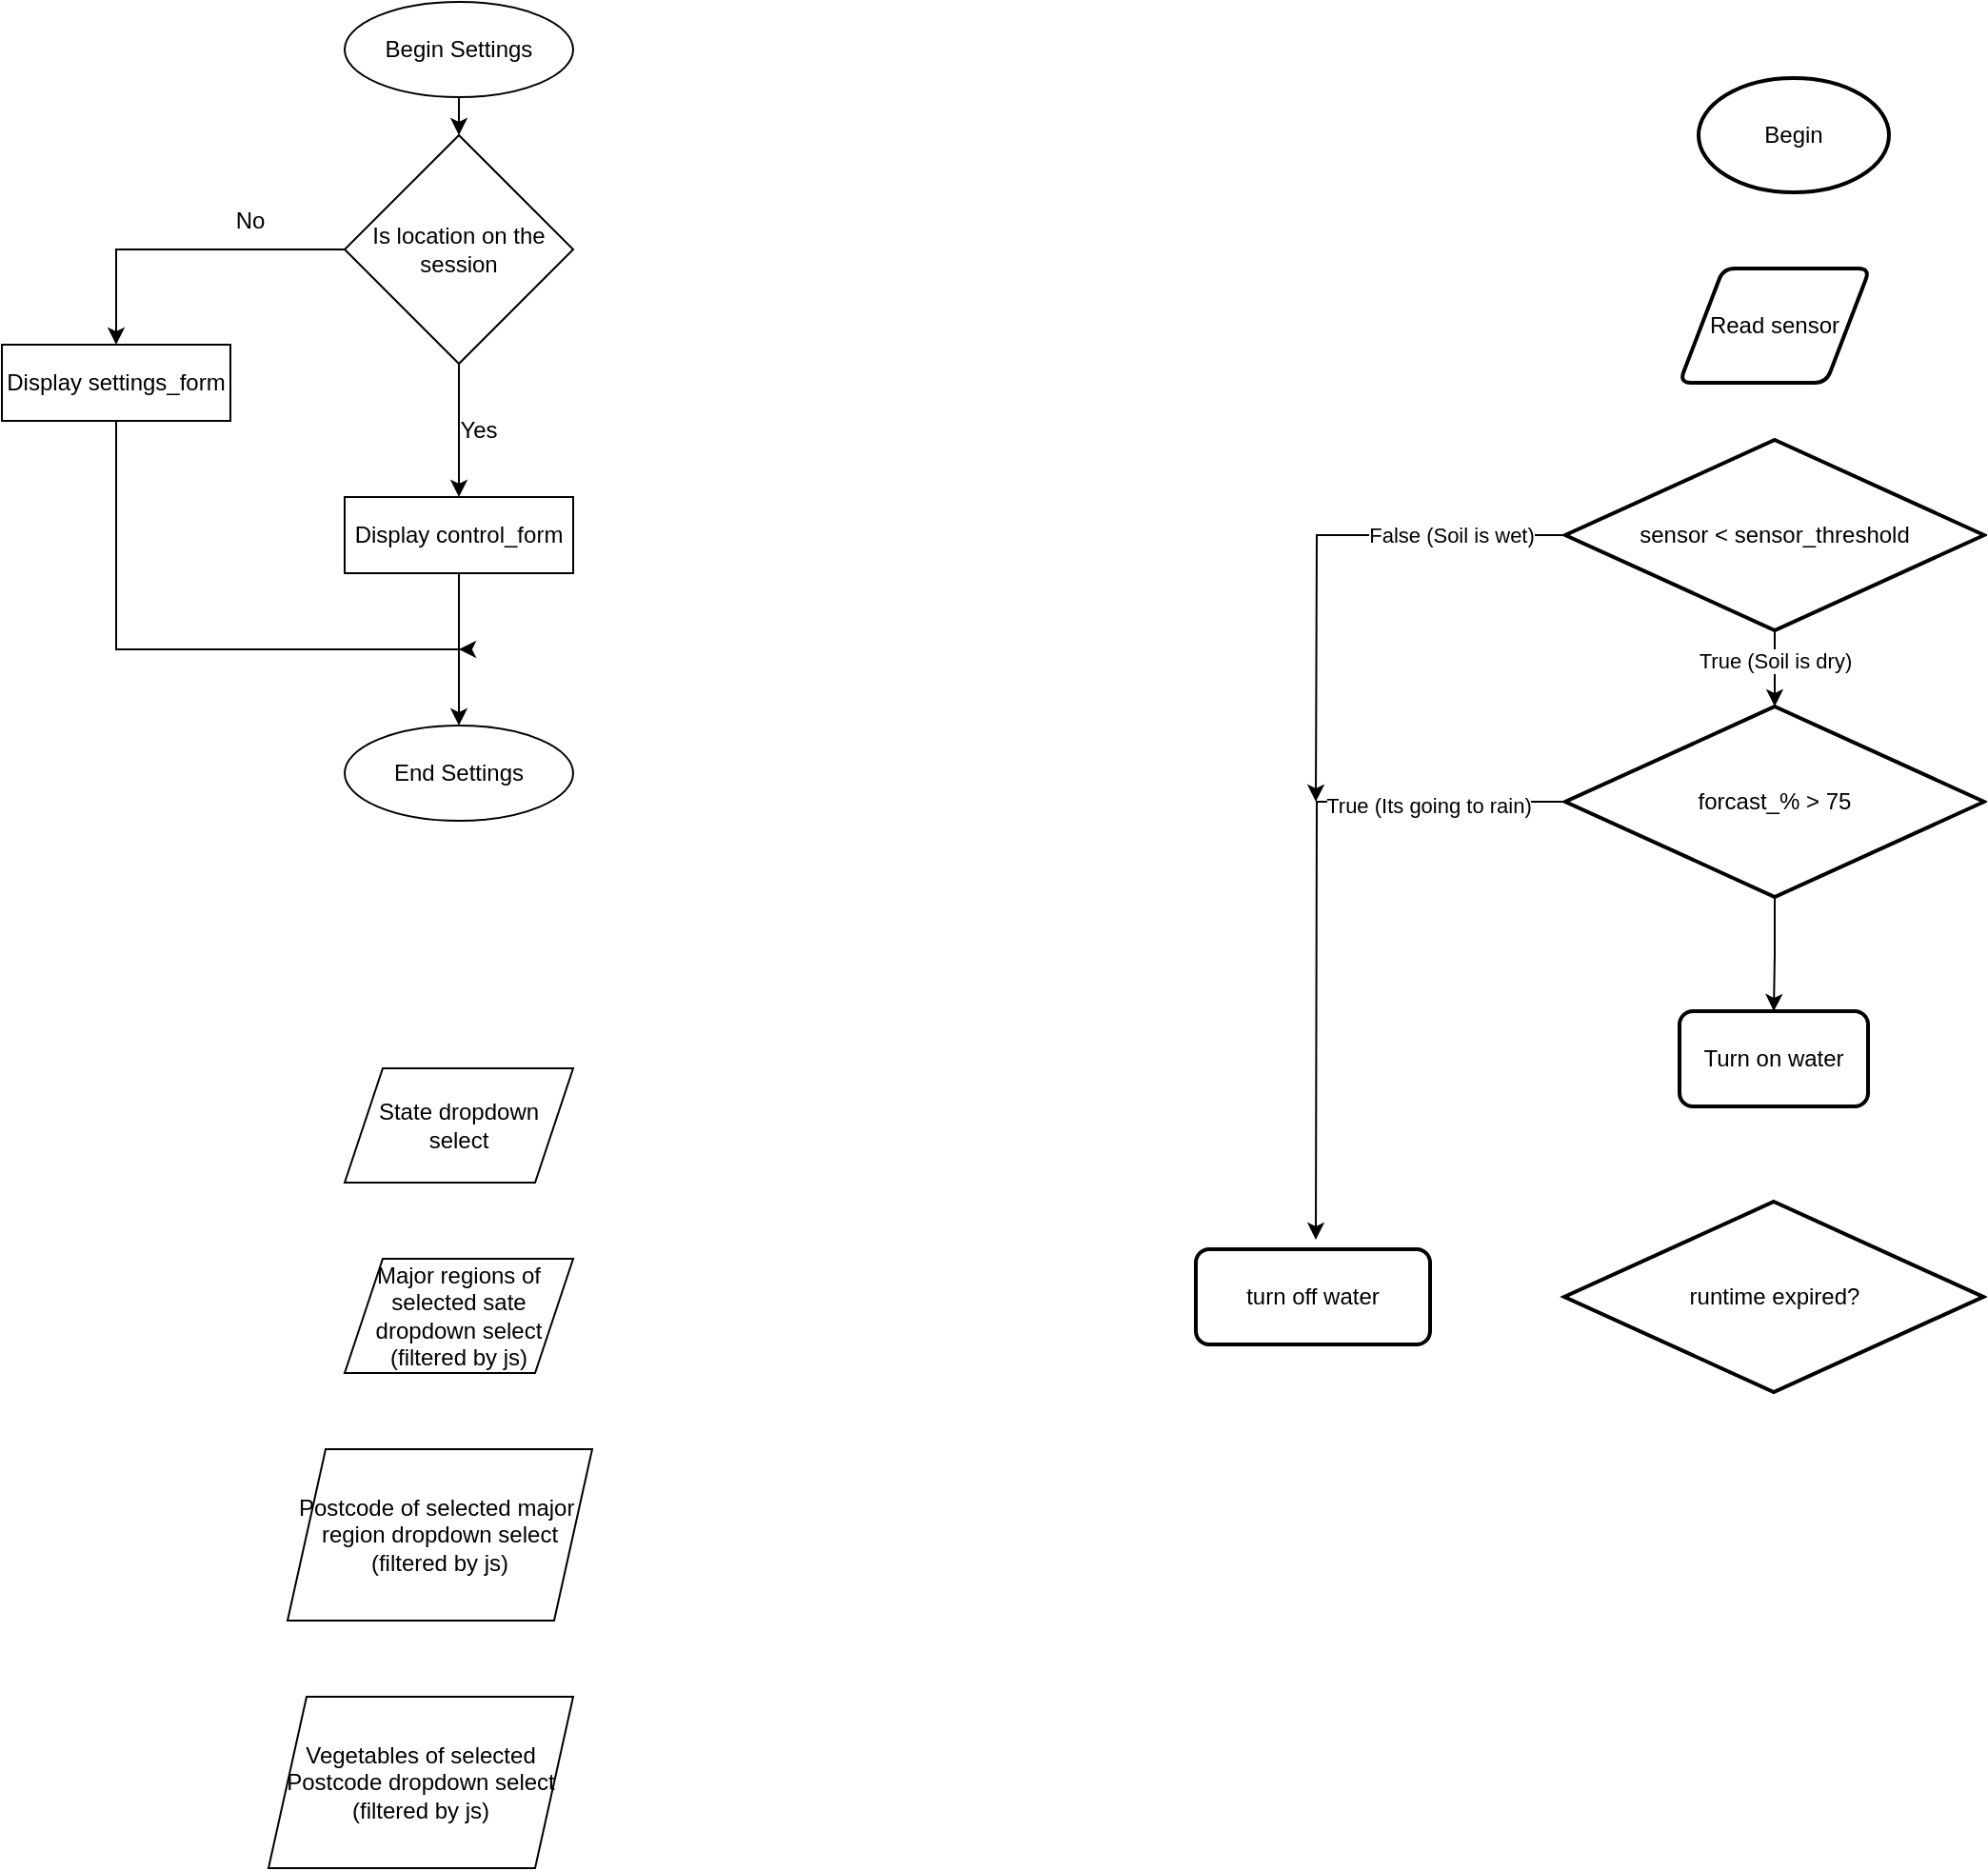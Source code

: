 <mxfile version="24.7.7">
  <diagram name="Page-1" id="kWzpsoDcdl2X75EuScx2">
    <mxGraphModel dx="1122" dy="727" grid="1" gridSize="10" guides="1" tooltips="1" connect="1" arrows="1" fold="1" page="1" pageScale="1" pageWidth="827" pageHeight="1169" math="0" shadow="0">
      <root>
        <mxCell id="0" />
        <mxCell id="1" parent="0" />
        <mxCell id="Nkkfnbg8zN6Xrn1Q_kGs-16" style="edgeStyle=orthogonalEdgeStyle;rounded=0;orthogonalLoop=1;jettySize=auto;html=1;exitX=0.5;exitY=1;exitDx=0;exitDy=0;entryX=0.5;entryY=0;entryDx=0;entryDy=0;" parent="1" source="Nkkfnbg8zN6Xrn1Q_kGs-1" target="Nkkfnbg8zN6Xrn1Q_kGs-4" edge="1">
          <mxGeometry relative="1" as="geometry" />
        </mxCell>
        <mxCell id="Nkkfnbg8zN6Xrn1Q_kGs-1" value="Begin Settings" style="ellipse;whiteSpace=wrap;html=1;" parent="1" vertex="1">
          <mxGeometry x="380" y="60" width="120" height="50" as="geometry" />
        </mxCell>
        <mxCell id="Nkkfnbg8zN6Xrn1Q_kGs-2" value="End Settings" style="ellipse;whiteSpace=wrap;html=1;" parent="1" vertex="1">
          <mxGeometry x="380" y="440" width="120" height="50" as="geometry" />
        </mxCell>
        <mxCell id="Nkkfnbg8zN6Xrn1Q_kGs-6" style="edgeStyle=orthogonalEdgeStyle;rounded=0;orthogonalLoop=1;jettySize=auto;html=1;exitX=0.5;exitY=1;exitDx=0;exitDy=0;entryX=0.5;entryY=0;entryDx=0;entryDy=0;" parent="1" source="Nkkfnbg8zN6Xrn1Q_kGs-4" target="Nkkfnbg8zN6Xrn1Q_kGs-11" edge="1">
          <mxGeometry relative="1" as="geometry">
            <mxPoint x="440" y="300" as="targetPoint" />
          </mxGeometry>
        </mxCell>
        <mxCell id="Nkkfnbg8zN6Xrn1Q_kGs-9" style="edgeStyle=orthogonalEdgeStyle;rounded=0;orthogonalLoop=1;jettySize=auto;html=1;exitX=0;exitY=0.5;exitDx=0;exitDy=0;entryX=0.5;entryY=0;entryDx=0;entryDy=0;" parent="1" source="Nkkfnbg8zN6Xrn1Q_kGs-4" target="Nkkfnbg8zN6Xrn1Q_kGs-15" edge="1">
          <mxGeometry relative="1" as="geometry">
            <mxPoint x="260" y="190" as="targetPoint" />
          </mxGeometry>
        </mxCell>
        <mxCell id="Nkkfnbg8zN6Xrn1Q_kGs-4" value="Is location on the session" style="rhombus;whiteSpace=wrap;html=1;" parent="1" vertex="1">
          <mxGeometry x="380" y="130" width="120" height="120" as="geometry" />
        </mxCell>
        <mxCell id="Nkkfnbg8zN6Xrn1Q_kGs-7" value="Yes" style="text;html=1;align=center;verticalAlign=middle;resizable=0;points=[];autosize=1;strokeColor=none;fillColor=none;" parent="1" vertex="1">
          <mxGeometry x="430" y="270" width="40" height="30" as="geometry" />
        </mxCell>
        <mxCell id="Nkkfnbg8zN6Xrn1Q_kGs-10" value="No" style="text;html=1;align=center;verticalAlign=middle;resizable=0;points=[];autosize=1;strokeColor=none;fillColor=none;" parent="1" vertex="1">
          <mxGeometry x="310" y="160" width="40" height="30" as="geometry" />
        </mxCell>
        <mxCell id="Nkkfnbg8zN6Xrn1Q_kGs-12" style="edgeStyle=orthogonalEdgeStyle;rounded=0;orthogonalLoop=1;jettySize=auto;html=1;entryX=0.5;entryY=0;entryDx=0;entryDy=0;" parent="1" source="Nkkfnbg8zN6Xrn1Q_kGs-11" target="Nkkfnbg8zN6Xrn1Q_kGs-2" edge="1">
          <mxGeometry relative="1" as="geometry" />
        </mxCell>
        <mxCell id="Nkkfnbg8zN6Xrn1Q_kGs-11" value="Display control_form" style="rounded=0;whiteSpace=wrap;html=1;" parent="1" vertex="1">
          <mxGeometry x="380" y="320" width="120" height="40" as="geometry" />
        </mxCell>
        <mxCell id="Nkkfnbg8zN6Xrn1Q_kGs-14" style="edgeStyle=orthogonalEdgeStyle;rounded=0;orthogonalLoop=1;jettySize=auto;html=1;" parent="1" source="Nkkfnbg8zN6Xrn1Q_kGs-15" edge="1">
          <mxGeometry relative="1" as="geometry">
            <mxPoint x="440" y="400" as="targetPoint" />
            <Array as="points">
              <mxPoint x="260" y="400" />
              <mxPoint x="441" y="400" />
            </Array>
          </mxGeometry>
        </mxCell>
        <mxCell id="Nkkfnbg8zN6Xrn1Q_kGs-15" value="Display settings_form" style="rounded=0;whiteSpace=wrap;html=1;" parent="1" vertex="1">
          <mxGeometry x="200" y="240" width="120" height="40" as="geometry" />
        </mxCell>
        <mxCell id="Nkkfnbg8zN6Xrn1Q_kGs-17" value="State dropdown select" style="shape=parallelogram;perimeter=parallelogramPerimeter;whiteSpace=wrap;html=1;fixedSize=1;" parent="1" vertex="1">
          <mxGeometry x="380" y="620" width="120" height="60" as="geometry" />
        </mxCell>
        <mxCell id="Nkkfnbg8zN6Xrn1Q_kGs-18" value="Major regions of selected sate dropdown select&lt;div&gt;(filtered by js)&lt;/div&gt;" style="shape=parallelogram;perimeter=parallelogramPerimeter;whiteSpace=wrap;html=1;fixedSize=1;" parent="1" vertex="1">
          <mxGeometry x="380" y="720" width="120" height="60" as="geometry" />
        </mxCell>
        <mxCell id="Nkkfnbg8zN6Xrn1Q_kGs-19" value="Postcode of selected major&amp;nbsp;&lt;div&gt;region dropdown select&lt;div&gt;(filtered by js)&lt;/div&gt;&lt;/div&gt;" style="shape=parallelogram;perimeter=parallelogramPerimeter;whiteSpace=wrap;html=1;fixedSize=1;" parent="1" vertex="1">
          <mxGeometry x="350" y="820" width="160" height="90" as="geometry" />
        </mxCell>
        <mxCell id="Nkkfnbg8zN6Xrn1Q_kGs-20" value="Vegetables of selected Postcode dropdown select&lt;div&gt;(filtered by js)&lt;br&gt;&lt;/div&gt;" style="shape=parallelogram;perimeter=parallelogramPerimeter;whiteSpace=wrap;html=1;fixedSize=1;" parent="1" vertex="1">
          <mxGeometry x="340" y="950" width="160" height="90" as="geometry" />
        </mxCell>
        <mxCell id="bdVUc4Eb2_AkQgpqR5im-5" value="Read sensor" style="shape=parallelogram;html=1;strokeWidth=2;perimeter=parallelogramPerimeter;whiteSpace=wrap;rounded=1;arcSize=12;size=0.23;" vertex="1" parent="1">
          <mxGeometry x="1081" y="200" width="100" height="60" as="geometry" />
        </mxCell>
        <mxCell id="bdVUc4Eb2_AkQgpqR5im-6" value="Begin" style="strokeWidth=2;html=1;shape=mxgraph.flowchart.start_1;whiteSpace=wrap;" vertex="1" parent="1">
          <mxGeometry x="1091" y="100" width="100" height="60" as="geometry" />
        </mxCell>
        <mxCell id="bdVUc4Eb2_AkQgpqR5im-23" style="edgeStyle=orthogonalEdgeStyle;rounded=0;orthogonalLoop=1;jettySize=auto;html=1;exitX=0;exitY=0.5;exitDx=0;exitDy=0;exitPerimeter=0;" edge="1" parent="1" source="bdVUc4Eb2_AkQgpqR5im-7">
          <mxGeometry relative="1" as="geometry">
            <mxPoint x="890" y="480" as="targetPoint" />
          </mxGeometry>
        </mxCell>
        <mxCell id="bdVUc4Eb2_AkQgpqR5im-24" value="False (Soil is wet)" style="edgeLabel;html=1;align=center;verticalAlign=middle;resizable=0;points=[];" vertex="1" connectable="0" parent="bdVUc4Eb2_AkQgpqR5im-23">
          <mxGeometry x="-0.369" y="2" relative="1" as="geometry">
            <mxPoint x="25" y="-2" as="offset" />
          </mxGeometry>
        </mxCell>
        <mxCell id="bdVUc4Eb2_AkQgpqR5im-7" value="sensor &amp;lt; sensor_threshold" style="strokeWidth=2;html=1;shape=mxgraph.flowchart.decision;whiteSpace=wrap;" vertex="1" parent="1">
          <mxGeometry x="1021" y="290" width="220" height="100" as="geometry" />
        </mxCell>
        <mxCell id="bdVUc4Eb2_AkQgpqR5im-15" style="edgeStyle=orthogonalEdgeStyle;rounded=0;orthogonalLoop=1;jettySize=auto;html=1;exitX=0;exitY=0.5;exitDx=0;exitDy=0;exitPerimeter=0;" edge="1" parent="1" source="bdVUc4Eb2_AkQgpqR5im-8">
          <mxGeometry relative="1" as="geometry">
            <mxPoint x="890" y="710" as="targetPoint" />
          </mxGeometry>
        </mxCell>
        <mxCell id="bdVUc4Eb2_AkQgpqR5im-20" value="True (Its going to rain)" style="edgeLabel;html=1;align=center;verticalAlign=middle;resizable=0;points=[];" vertex="1" connectable="0" parent="bdVUc4Eb2_AkQgpqR5im-15">
          <mxGeometry x="-0.592" y="2" relative="1" as="geometry">
            <mxPoint x="1" as="offset" />
          </mxGeometry>
        </mxCell>
        <mxCell id="bdVUc4Eb2_AkQgpqR5im-22" style="edgeStyle=orthogonalEdgeStyle;rounded=0;orthogonalLoop=1;jettySize=auto;html=1;exitX=0.5;exitY=1;exitDx=0;exitDy=0;exitPerimeter=0;entryX=0.5;entryY=0;entryDx=0;entryDy=0;" edge="1" parent="1" source="bdVUc4Eb2_AkQgpqR5im-8" target="bdVUc4Eb2_AkQgpqR5im-9">
          <mxGeometry relative="1" as="geometry" />
        </mxCell>
        <mxCell id="bdVUc4Eb2_AkQgpqR5im-8" value="forcast_% &amp;gt; 75" style="strokeWidth=2;html=1;shape=mxgraph.flowchart.decision;whiteSpace=wrap;" vertex="1" parent="1">
          <mxGeometry x="1021" y="430" width="220" height="100" as="geometry" />
        </mxCell>
        <mxCell id="bdVUc4Eb2_AkQgpqR5im-9" value="Turn on water" style="rounded=1;whiteSpace=wrap;html=1;absoluteArcSize=1;arcSize=14;strokeWidth=2;" vertex="1" parent="1">
          <mxGeometry x="1081" y="590" width="99" height="50" as="geometry" />
        </mxCell>
        <mxCell id="bdVUc4Eb2_AkQgpqR5im-10" value="turn off water" style="rounded=1;whiteSpace=wrap;html=1;absoluteArcSize=1;arcSize=14;strokeWidth=2;" vertex="1" parent="1">
          <mxGeometry x="827" y="715" width="123" height="50" as="geometry" />
        </mxCell>
        <mxCell id="bdVUc4Eb2_AkQgpqR5im-12" value="runtime expired?" style="strokeWidth=2;html=1;shape=mxgraph.flowchart.decision;whiteSpace=wrap;" vertex="1" parent="1">
          <mxGeometry x="1020.5" y="690" width="220" height="100" as="geometry" />
        </mxCell>
        <mxCell id="bdVUc4Eb2_AkQgpqR5im-13" style="edgeStyle=orthogonalEdgeStyle;rounded=0;orthogonalLoop=1;jettySize=auto;html=1;exitX=0.5;exitY=1;exitDx=0;exitDy=0;exitPerimeter=0;entryX=0.5;entryY=0;entryDx=0;entryDy=0;entryPerimeter=0;" edge="1" parent="1" source="bdVUc4Eb2_AkQgpqR5im-7" target="bdVUc4Eb2_AkQgpqR5im-8">
          <mxGeometry relative="1" as="geometry" />
        </mxCell>
        <mxCell id="bdVUc4Eb2_AkQgpqR5im-21" value="True (Soil is dry)" style="edgeLabel;html=1;align=center;verticalAlign=middle;resizable=0;points=[];" vertex="1" connectable="0" parent="bdVUc4Eb2_AkQgpqR5im-13">
          <mxGeometry x="-0.232" relative="1" as="geometry">
            <mxPoint as="offset" />
          </mxGeometry>
        </mxCell>
      </root>
    </mxGraphModel>
  </diagram>
</mxfile>

